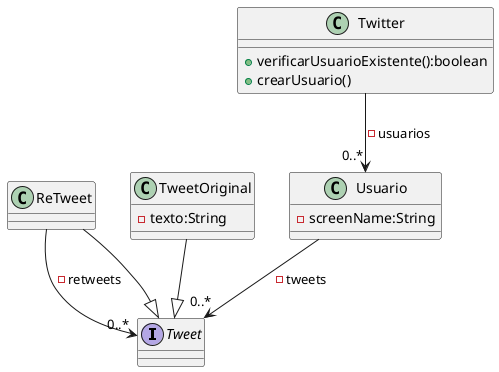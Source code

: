 @startuml
Interface Tweet{
}
ReTweet -->"0..*"Tweet: -retweets
class TweetOriginal{
-texto:String
}
TweetOriginal --|> Tweet
class ReTweet{
}
ReTweet --|> Tweet
class Usuario{
-screenName:String
}
Usuario --> "0..*"Tweet: -tweets
class Twitter{
+verificarUsuarioExistente():boolean
+crearUsuario()
}
Twitter -->"0..*"Usuario : -usuarios
@enduml